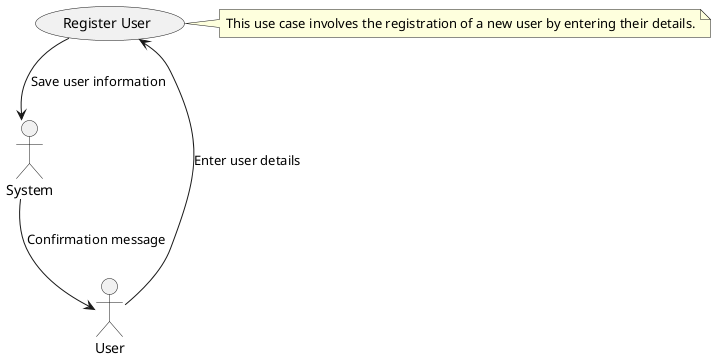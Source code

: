 @startuml

:User: as User
:System: as System

(Register User) as (UC1)

User --> (UC1) : "Enter user details"
(UC1) --> System : "Save user information"
System --> User : "Confirmation message"

note right of (UC1)
This use case involves the registration of a new user by entering their details.
end note

@enduml

